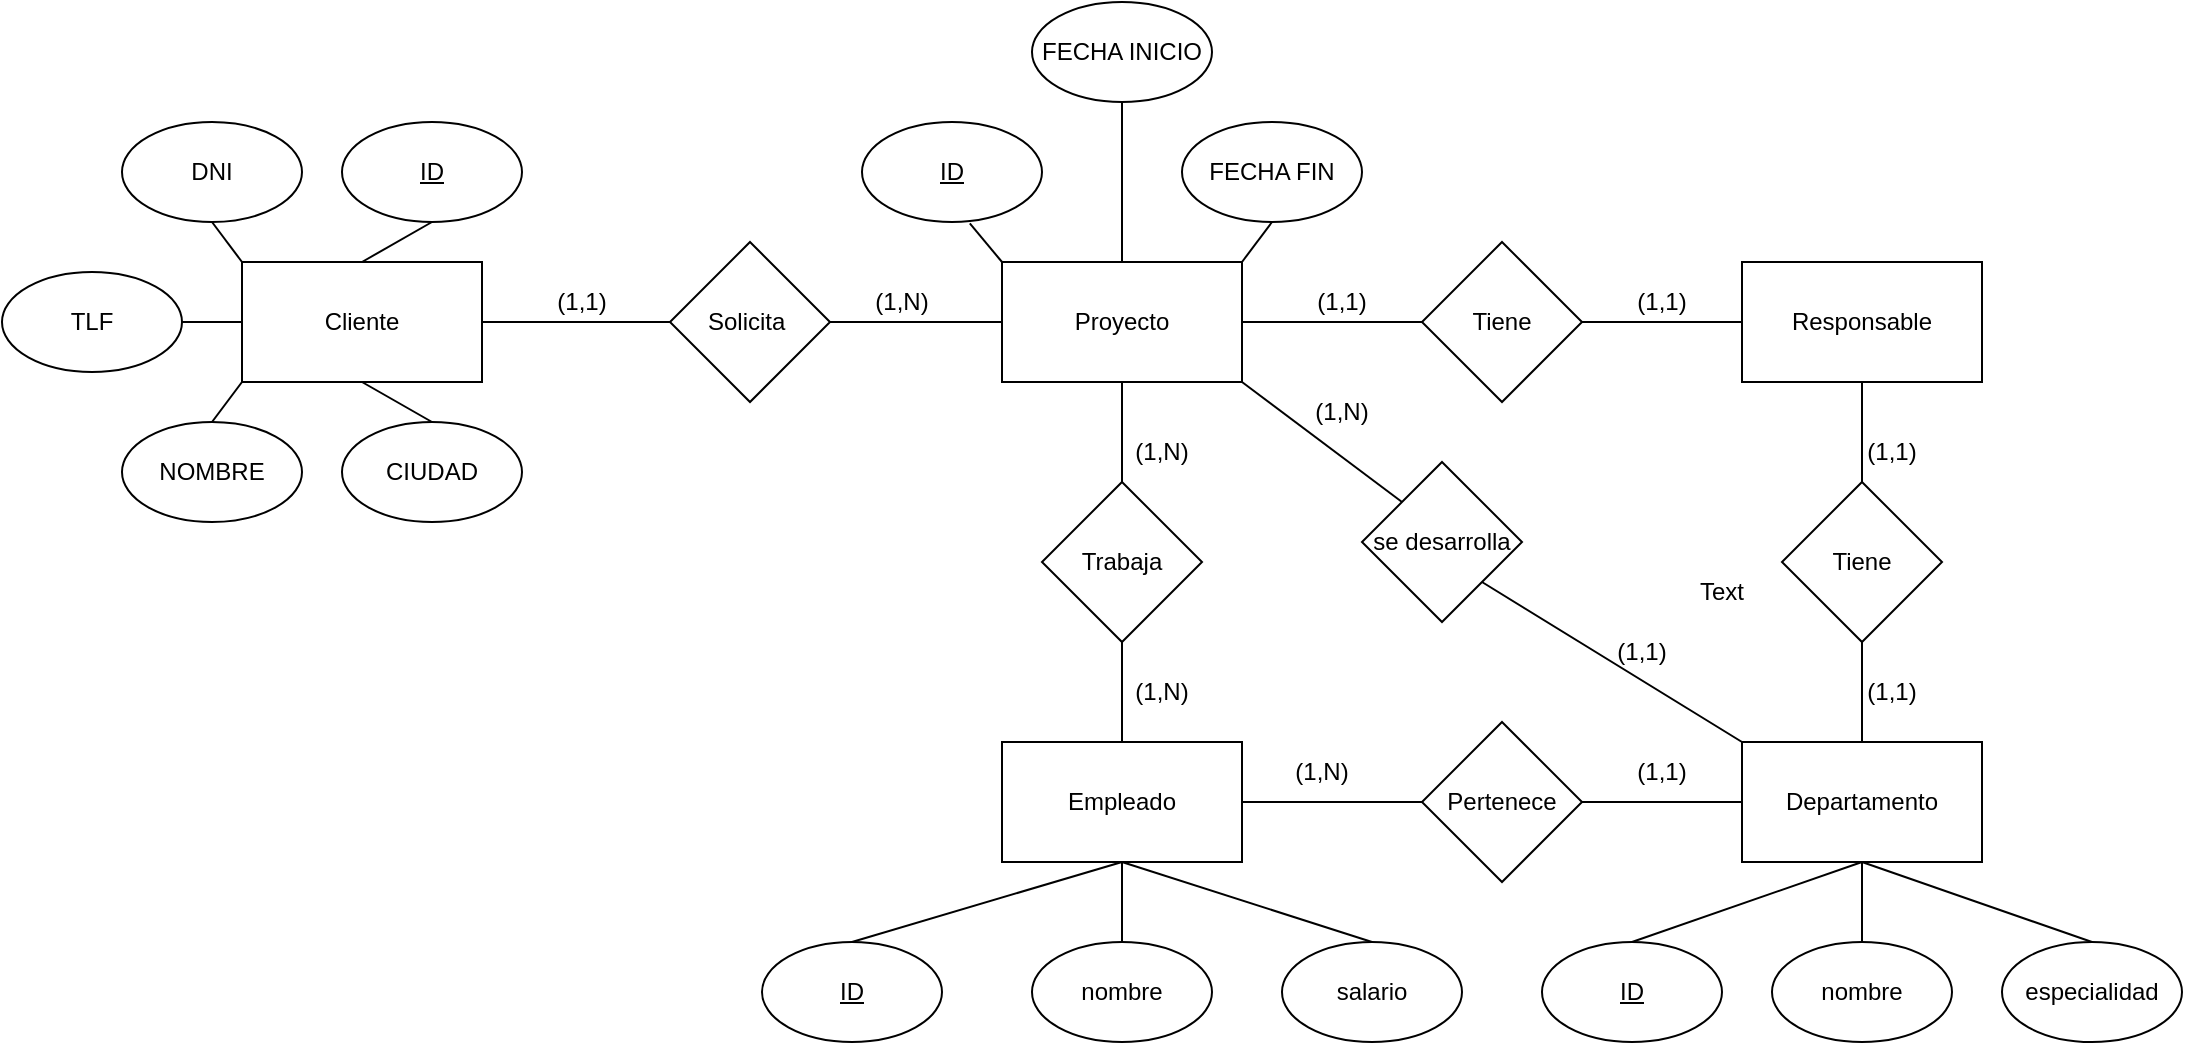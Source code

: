 <mxfile version="21.1.1" type="github">
  <diagram name="Página-1" id="Iw3ADcuF6DZrRuA2RVs8">
    <mxGraphModel dx="882" dy="513" grid="1" gridSize="10" guides="1" tooltips="1" connect="1" arrows="1" fold="1" page="1" pageScale="1" pageWidth="827" pageHeight="1169" math="0" shadow="0">
      <root>
        <mxCell id="0" />
        <mxCell id="1" parent="0" />
        <mxCell id="8uy0yW7mBHe8eKph8-Ap-1" value="Cliente" style="rounded=0;whiteSpace=wrap;html=1;" vertex="1" parent="1">
          <mxGeometry x="120" y="210" width="120" height="60" as="geometry" />
        </mxCell>
        <mxCell id="8uy0yW7mBHe8eKph8-Ap-2" value="Solicita&amp;nbsp;" style="rhombus;whiteSpace=wrap;html=1;" vertex="1" parent="1">
          <mxGeometry x="334" y="200" width="80" height="80" as="geometry" />
        </mxCell>
        <mxCell id="8uy0yW7mBHe8eKph8-Ap-3" value="Proyecto" style="rounded=0;whiteSpace=wrap;html=1;" vertex="1" parent="1">
          <mxGeometry x="500" y="210" width="120" height="60" as="geometry" />
        </mxCell>
        <mxCell id="8uy0yW7mBHe8eKph8-Ap-4" value="" style="endArrow=none;html=1;rounded=0;exitX=1;exitY=0.5;exitDx=0;exitDy=0;entryX=0;entryY=0.5;entryDx=0;entryDy=0;" edge="1" parent="1" source="8uy0yW7mBHe8eKph8-Ap-1" target="8uy0yW7mBHe8eKph8-Ap-2">
          <mxGeometry width="50" height="50" relative="1" as="geometry">
            <mxPoint x="380" y="270" as="sourcePoint" />
            <mxPoint x="430" y="220" as="targetPoint" />
          </mxGeometry>
        </mxCell>
        <mxCell id="8uy0yW7mBHe8eKph8-Ap-5" value="" style="endArrow=none;html=1;rounded=0;entryX=0;entryY=0.5;entryDx=0;entryDy=0;" edge="1" parent="1" source="8uy0yW7mBHe8eKph8-Ap-2" target="8uy0yW7mBHe8eKph8-Ap-3">
          <mxGeometry width="50" height="50" relative="1" as="geometry">
            <mxPoint x="380" y="270" as="sourcePoint" />
            <mxPoint x="430" y="220" as="targetPoint" />
          </mxGeometry>
        </mxCell>
        <mxCell id="8uy0yW7mBHe8eKph8-Ap-7" value="&lt;u&gt;ID&lt;/u&gt;" style="ellipse;whiteSpace=wrap;html=1;" vertex="1" parent="1">
          <mxGeometry x="170" y="140" width="90" height="50" as="geometry" />
        </mxCell>
        <mxCell id="8uy0yW7mBHe8eKph8-Ap-8" value="DNI" style="ellipse;whiteSpace=wrap;html=1;" vertex="1" parent="1">
          <mxGeometry x="60" y="140" width="90" height="50" as="geometry" />
        </mxCell>
        <mxCell id="8uy0yW7mBHe8eKph8-Ap-9" value="TLF" style="ellipse;whiteSpace=wrap;html=1;" vertex="1" parent="1">
          <mxGeometry y="215" width="90" height="50" as="geometry" />
        </mxCell>
        <mxCell id="8uy0yW7mBHe8eKph8-Ap-10" value="NOMBRE" style="ellipse;whiteSpace=wrap;html=1;" vertex="1" parent="1">
          <mxGeometry x="60" y="290" width="90" height="50" as="geometry" />
        </mxCell>
        <mxCell id="8uy0yW7mBHe8eKph8-Ap-11" value="CIUDAD" style="ellipse;whiteSpace=wrap;html=1;" vertex="1" parent="1">
          <mxGeometry x="170" y="290" width="90" height="50" as="geometry" />
        </mxCell>
        <mxCell id="8uy0yW7mBHe8eKph8-Ap-12" value="" style="endArrow=none;html=1;rounded=0;exitX=1;exitY=0.5;exitDx=0;exitDy=0;entryX=0;entryY=0.5;entryDx=0;entryDy=0;" edge="1" parent="1" source="8uy0yW7mBHe8eKph8-Ap-9" target="8uy0yW7mBHe8eKph8-Ap-1">
          <mxGeometry width="50" height="50" relative="1" as="geometry">
            <mxPoint x="380" y="270" as="sourcePoint" />
            <mxPoint x="430" y="220" as="targetPoint" />
          </mxGeometry>
        </mxCell>
        <mxCell id="8uy0yW7mBHe8eKph8-Ap-13" value="" style="endArrow=none;html=1;rounded=0;exitX=0.5;exitY=0;exitDx=0;exitDy=0;entryX=0;entryY=1;entryDx=0;entryDy=0;" edge="1" parent="1" source="8uy0yW7mBHe8eKph8-Ap-10" target="8uy0yW7mBHe8eKph8-Ap-1">
          <mxGeometry width="50" height="50" relative="1" as="geometry">
            <mxPoint x="380" y="270" as="sourcePoint" />
            <mxPoint x="430" y="220" as="targetPoint" />
          </mxGeometry>
        </mxCell>
        <mxCell id="8uy0yW7mBHe8eKph8-Ap-14" value="" style="endArrow=none;html=1;rounded=0;exitX=0.5;exitY=1;exitDx=0;exitDy=0;entryX=0.5;entryY=0;entryDx=0;entryDy=0;" edge="1" parent="1" source="8uy0yW7mBHe8eKph8-Ap-1" target="8uy0yW7mBHe8eKph8-Ap-11">
          <mxGeometry width="50" height="50" relative="1" as="geometry">
            <mxPoint x="380" y="270" as="sourcePoint" />
            <mxPoint x="430" y="220" as="targetPoint" />
          </mxGeometry>
        </mxCell>
        <mxCell id="8uy0yW7mBHe8eKph8-Ap-15" value="" style="endArrow=none;html=1;rounded=0;exitX=0.5;exitY=1;exitDx=0;exitDy=0;entryX=0;entryY=0;entryDx=0;entryDy=0;" edge="1" parent="1" source="8uy0yW7mBHe8eKph8-Ap-8" target="8uy0yW7mBHe8eKph8-Ap-1">
          <mxGeometry width="50" height="50" relative="1" as="geometry">
            <mxPoint x="380" y="270" as="sourcePoint" />
            <mxPoint x="430" y="220" as="targetPoint" />
          </mxGeometry>
        </mxCell>
        <mxCell id="8uy0yW7mBHe8eKph8-Ap-16" value="" style="endArrow=none;html=1;rounded=0;exitX=0.5;exitY=0;exitDx=0;exitDy=0;entryX=0.5;entryY=1;entryDx=0;entryDy=0;" edge="1" parent="1" source="8uy0yW7mBHe8eKph8-Ap-1" target="8uy0yW7mBHe8eKph8-Ap-7">
          <mxGeometry width="50" height="50" relative="1" as="geometry">
            <mxPoint x="380" y="270" as="sourcePoint" />
            <mxPoint x="430" y="220" as="targetPoint" />
          </mxGeometry>
        </mxCell>
        <mxCell id="8uy0yW7mBHe8eKph8-Ap-18" value="&lt;u&gt;ID&lt;/u&gt;" style="ellipse;whiteSpace=wrap;html=1;" vertex="1" parent="1">
          <mxGeometry x="430" y="140" width="90" height="50" as="geometry" />
        </mxCell>
        <mxCell id="8uy0yW7mBHe8eKph8-Ap-19" value="FECHA INICIO" style="ellipse;whiteSpace=wrap;html=1;" vertex="1" parent="1">
          <mxGeometry x="515" y="80" width="90" height="50" as="geometry" />
        </mxCell>
        <mxCell id="8uy0yW7mBHe8eKph8-Ap-20" value="FECHA FIN" style="ellipse;whiteSpace=wrap;html=1;" vertex="1" parent="1">
          <mxGeometry x="590" y="140" width="90" height="50" as="geometry" />
        </mxCell>
        <mxCell id="8uy0yW7mBHe8eKph8-Ap-21" value="" style="endArrow=none;html=1;rounded=0;entryX=0.5;entryY=1;entryDx=0;entryDy=0;" edge="1" parent="1" source="8uy0yW7mBHe8eKph8-Ap-3" target="8uy0yW7mBHe8eKph8-Ap-19">
          <mxGeometry width="50" height="50" relative="1" as="geometry">
            <mxPoint x="450" y="260" as="sourcePoint" />
            <mxPoint x="500" y="210" as="targetPoint" />
          </mxGeometry>
        </mxCell>
        <mxCell id="8uy0yW7mBHe8eKph8-Ap-22" value="" style="endArrow=none;html=1;rounded=0;entryX=0.599;entryY=1.014;entryDx=0;entryDy=0;entryPerimeter=0;exitX=0;exitY=0;exitDx=0;exitDy=0;" edge="1" parent="1" source="8uy0yW7mBHe8eKph8-Ap-3" target="8uy0yW7mBHe8eKph8-Ap-18">
          <mxGeometry width="50" height="50" relative="1" as="geometry">
            <mxPoint x="450" y="260" as="sourcePoint" />
            <mxPoint x="500" y="210" as="targetPoint" />
          </mxGeometry>
        </mxCell>
        <mxCell id="8uy0yW7mBHe8eKph8-Ap-23" value="" style="endArrow=none;html=1;rounded=0;entryX=0.5;entryY=1;entryDx=0;entryDy=0;exitX=1;exitY=0;exitDx=0;exitDy=0;" edge="1" parent="1" source="8uy0yW7mBHe8eKph8-Ap-3" target="8uy0yW7mBHe8eKph8-Ap-20">
          <mxGeometry width="50" height="50" relative="1" as="geometry">
            <mxPoint x="450" y="260" as="sourcePoint" />
            <mxPoint x="500" y="210" as="targetPoint" />
          </mxGeometry>
        </mxCell>
        <mxCell id="8uy0yW7mBHe8eKph8-Ap-24" value="Trabaja" style="rhombus;whiteSpace=wrap;html=1;" vertex="1" parent="1">
          <mxGeometry x="520" y="320" width="80" height="80" as="geometry" />
        </mxCell>
        <mxCell id="8uy0yW7mBHe8eKph8-Ap-25" value="Empleado" style="rounded=0;whiteSpace=wrap;html=1;" vertex="1" parent="1">
          <mxGeometry x="500" y="450" width="120" height="60" as="geometry" />
        </mxCell>
        <mxCell id="8uy0yW7mBHe8eKph8-Ap-26" value="" style="endArrow=none;html=1;rounded=0;entryX=0.5;entryY=1;entryDx=0;entryDy=0;" edge="1" parent="1" source="8uy0yW7mBHe8eKph8-Ap-24" target="8uy0yW7mBHe8eKph8-Ap-3">
          <mxGeometry width="50" height="50" relative="1" as="geometry">
            <mxPoint x="450" y="420" as="sourcePoint" />
            <mxPoint x="500" y="370" as="targetPoint" />
          </mxGeometry>
        </mxCell>
        <mxCell id="8uy0yW7mBHe8eKph8-Ap-27" value="" style="endArrow=none;html=1;rounded=0;entryX=0.5;entryY=1;entryDx=0;entryDy=0;exitX=0.5;exitY=0;exitDx=0;exitDy=0;" edge="1" parent="1" source="8uy0yW7mBHe8eKph8-Ap-25" target="8uy0yW7mBHe8eKph8-Ap-24">
          <mxGeometry width="50" height="50" relative="1" as="geometry">
            <mxPoint x="450" y="420" as="sourcePoint" />
            <mxPoint x="500" y="370" as="targetPoint" />
          </mxGeometry>
        </mxCell>
        <mxCell id="8uy0yW7mBHe8eKph8-Ap-30" value="se desarrolla" style="rhombus;whiteSpace=wrap;html=1;" vertex="1" parent="1">
          <mxGeometry x="680" y="310" width="80" height="80" as="geometry" />
        </mxCell>
        <mxCell id="8uy0yW7mBHe8eKph8-Ap-31" value="" style="endArrow=none;html=1;rounded=0;entryX=1;entryY=1;entryDx=0;entryDy=0;exitX=0;exitY=0;exitDx=0;exitDy=0;" edge="1" parent="1" source="8uy0yW7mBHe8eKph8-Ap-30" target="8uy0yW7mBHe8eKph8-Ap-3">
          <mxGeometry width="50" height="50" relative="1" as="geometry">
            <mxPoint x="610" y="420" as="sourcePoint" />
            <mxPoint x="660" y="370" as="targetPoint" />
          </mxGeometry>
        </mxCell>
        <mxCell id="8uy0yW7mBHe8eKph8-Ap-32" value="Departamento" style="rounded=0;whiteSpace=wrap;html=1;" vertex="1" parent="1">
          <mxGeometry x="870" y="450" width="120" height="60" as="geometry" />
        </mxCell>
        <mxCell id="8uy0yW7mBHe8eKph8-Ap-33" value="" style="endArrow=none;html=1;rounded=0;entryX=0;entryY=0;entryDx=0;entryDy=0;exitX=1;exitY=1;exitDx=0;exitDy=0;" edge="1" parent="1" source="8uy0yW7mBHe8eKph8-Ap-30" target="8uy0yW7mBHe8eKph8-Ap-32">
          <mxGeometry width="50" height="50" relative="1" as="geometry">
            <mxPoint x="770" y="420" as="sourcePoint" />
            <mxPoint x="820" y="370" as="targetPoint" />
          </mxGeometry>
        </mxCell>
        <mxCell id="8uy0yW7mBHe8eKph8-Ap-34" value="Pertenece" style="rhombus;whiteSpace=wrap;html=1;" vertex="1" parent="1">
          <mxGeometry x="710" y="440" width="80" height="80" as="geometry" />
        </mxCell>
        <mxCell id="8uy0yW7mBHe8eKph8-Ap-35" value="" style="endArrow=none;html=1;rounded=0;exitX=1;exitY=0.5;exitDx=0;exitDy=0;entryX=0;entryY=0.5;entryDx=0;entryDy=0;" edge="1" parent="1" source="8uy0yW7mBHe8eKph8-Ap-25" target="8uy0yW7mBHe8eKph8-Ap-34">
          <mxGeometry width="50" height="50" relative="1" as="geometry">
            <mxPoint x="700" y="510" as="sourcePoint" />
            <mxPoint x="750" y="460" as="targetPoint" />
          </mxGeometry>
        </mxCell>
        <mxCell id="8uy0yW7mBHe8eKph8-Ap-36" value="" style="endArrow=none;html=1;rounded=0;entryX=0;entryY=0.5;entryDx=0;entryDy=0;exitX=1;exitY=0.5;exitDx=0;exitDy=0;" edge="1" parent="1" source="8uy0yW7mBHe8eKph8-Ap-34" target="8uy0yW7mBHe8eKph8-Ap-32">
          <mxGeometry width="50" height="50" relative="1" as="geometry">
            <mxPoint x="710" y="520" as="sourcePoint" />
            <mxPoint x="760" y="470" as="targetPoint" />
          </mxGeometry>
        </mxCell>
        <mxCell id="8uy0yW7mBHe8eKph8-Ap-37" value="&lt;u&gt;ID&lt;/u&gt;" style="ellipse;whiteSpace=wrap;html=1;" vertex="1" parent="1">
          <mxGeometry x="380" y="550" width="90" height="50" as="geometry" />
        </mxCell>
        <mxCell id="8uy0yW7mBHe8eKph8-Ap-38" value="nombre" style="ellipse;whiteSpace=wrap;html=1;" vertex="1" parent="1">
          <mxGeometry x="515" y="550" width="90" height="50" as="geometry" />
        </mxCell>
        <mxCell id="8uy0yW7mBHe8eKph8-Ap-39" value="salario" style="ellipse;whiteSpace=wrap;html=1;" vertex="1" parent="1">
          <mxGeometry x="640" y="550" width="90" height="50" as="geometry" />
        </mxCell>
        <mxCell id="8uy0yW7mBHe8eKph8-Ap-40" value="" style="endArrow=none;html=1;rounded=0;exitX=0.5;exitY=0;exitDx=0;exitDy=0;entryX=0.5;entryY=1;entryDx=0;entryDy=0;" edge="1" parent="1" source="8uy0yW7mBHe8eKph8-Ap-37" target="8uy0yW7mBHe8eKph8-Ap-25">
          <mxGeometry width="50" height="50" relative="1" as="geometry">
            <mxPoint x="670" y="490" as="sourcePoint" />
            <mxPoint x="720" y="440" as="targetPoint" />
          </mxGeometry>
        </mxCell>
        <mxCell id="8uy0yW7mBHe8eKph8-Ap-42" value="" style="endArrow=none;html=1;rounded=0;exitX=0.5;exitY=1;exitDx=0;exitDy=0;entryX=0.5;entryY=0;entryDx=0;entryDy=0;" edge="1" parent="1" source="8uy0yW7mBHe8eKph8-Ap-25" target="8uy0yW7mBHe8eKph8-Ap-38">
          <mxGeometry width="50" height="50" relative="1" as="geometry">
            <mxPoint x="670" y="490" as="sourcePoint" />
            <mxPoint x="720" y="440" as="targetPoint" />
          </mxGeometry>
        </mxCell>
        <mxCell id="8uy0yW7mBHe8eKph8-Ap-43" value="" style="endArrow=none;html=1;rounded=0;entryX=0.5;entryY=0;entryDx=0;entryDy=0;exitX=0.5;exitY=1;exitDx=0;exitDy=0;" edge="1" parent="1" source="8uy0yW7mBHe8eKph8-Ap-25" target="8uy0yW7mBHe8eKph8-Ap-39">
          <mxGeometry width="50" height="50" relative="1" as="geometry">
            <mxPoint x="670" y="490" as="sourcePoint" />
            <mxPoint x="720" y="440" as="targetPoint" />
          </mxGeometry>
        </mxCell>
        <mxCell id="8uy0yW7mBHe8eKph8-Ap-44" value="&lt;u&gt;ID&lt;/u&gt;" style="ellipse;whiteSpace=wrap;html=1;" vertex="1" parent="1">
          <mxGeometry x="770" y="550" width="90" height="50" as="geometry" />
        </mxCell>
        <mxCell id="8uy0yW7mBHe8eKph8-Ap-45" value="nombre" style="ellipse;whiteSpace=wrap;html=1;" vertex="1" parent="1">
          <mxGeometry x="885" y="550" width="90" height="50" as="geometry" />
        </mxCell>
        <mxCell id="8uy0yW7mBHe8eKph8-Ap-46" value="especialidad" style="ellipse;whiteSpace=wrap;html=1;" vertex="1" parent="1">
          <mxGeometry x="1000" y="550" width="90" height="50" as="geometry" />
        </mxCell>
        <mxCell id="8uy0yW7mBHe8eKph8-Ap-47" value="" style="endArrow=none;html=1;rounded=0;entryX=0.5;entryY=1;entryDx=0;entryDy=0;exitX=0.5;exitY=0;exitDx=0;exitDy=0;" edge="1" parent="1" source="8uy0yW7mBHe8eKph8-Ap-44" target="8uy0yW7mBHe8eKph8-Ap-32">
          <mxGeometry width="50" height="50" relative="1" as="geometry">
            <mxPoint x="800" y="450" as="sourcePoint" />
            <mxPoint x="850" y="400" as="targetPoint" />
          </mxGeometry>
        </mxCell>
        <mxCell id="8uy0yW7mBHe8eKph8-Ap-48" value="" style="endArrow=none;html=1;rounded=0;entryX=0.5;entryY=0;entryDx=0;entryDy=0;" edge="1" parent="1" target="8uy0yW7mBHe8eKph8-Ap-46">
          <mxGeometry width="50" height="50" relative="1" as="geometry">
            <mxPoint x="930" y="510" as="sourcePoint" />
            <mxPoint x="850" y="400" as="targetPoint" />
          </mxGeometry>
        </mxCell>
        <mxCell id="8uy0yW7mBHe8eKph8-Ap-49" value="" style="endArrow=none;html=1;rounded=0;entryX=0.5;entryY=1;entryDx=0;entryDy=0;exitX=0.5;exitY=0;exitDx=0;exitDy=0;" edge="1" parent="1" source="8uy0yW7mBHe8eKph8-Ap-45" target="8uy0yW7mBHe8eKph8-Ap-32">
          <mxGeometry width="50" height="50" relative="1" as="geometry">
            <mxPoint x="800" y="450" as="sourcePoint" />
            <mxPoint x="850" y="400" as="targetPoint" />
          </mxGeometry>
        </mxCell>
        <mxCell id="8uy0yW7mBHe8eKph8-Ap-50" value="Responsable" style="rounded=0;whiteSpace=wrap;html=1;" vertex="1" parent="1">
          <mxGeometry x="870" y="210" width="120" height="60" as="geometry" />
        </mxCell>
        <mxCell id="8uy0yW7mBHe8eKph8-Ap-51" value="Tiene" style="rhombus;whiteSpace=wrap;html=1;" vertex="1" parent="1">
          <mxGeometry x="710" y="200" width="80" height="80" as="geometry" />
        </mxCell>
        <mxCell id="8uy0yW7mBHe8eKph8-Ap-52" value="Tiene" style="rhombus;whiteSpace=wrap;html=1;" vertex="1" parent="1">
          <mxGeometry x="890" y="320" width="80" height="80" as="geometry" />
        </mxCell>
        <mxCell id="8uy0yW7mBHe8eKph8-Ap-53" value="" style="endArrow=none;html=1;rounded=0;exitX=1;exitY=0.5;exitDx=0;exitDy=0;entryX=0;entryY=0.5;entryDx=0;entryDy=0;" edge="1" parent="1" source="8uy0yW7mBHe8eKph8-Ap-3" target="8uy0yW7mBHe8eKph8-Ap-51">
          <mxGeometry width="50" height="50" relative="1" as="geometry">
            <mxPoint x="720" y="400" as="sourcePoint" />
            <mxPoint x="770" y="350" as="targetPoint" />
          </mxGeometry>
        </mxCell>
        <mxCell id="8uy0yW7mBHe8eKph8-Ap-55" value="" style="endArrow=none;html=1;rounded=0;entryX=0;entryY=0.5;entryDx=0;entryDy=0;exitX=1;exitY=0.5;exitDx=0;exitDy=0;" edge="1" parent="1" source="8uy0yW7mBHe8eKph8-Ap-51" target="8uy0yW7mBHe8eKph8-Ap-50">
          <mxGeometry width="50" height="50" relative="1" as="geometry">
            <mxPoint x="720" y="400" as="sourcePoint" />
            <mxPoint x="770" y="350" as="targetPoint" />
          </mxGeometry>
        </mxCell>
        <mxCell id="8uy0yW7mBHe8eKph8-Ap-56" value="" style="endArrow=none;html=1;rounded=0;entryX=0.5;entryY=1;entryDx=0;entryDy=0;" edge="1" parent="1" source="8uy0yW7mBHe8eKph8-Ap-52" target="8uy0yW7mBHe8eKph8-Ap-50">
          <mxGeometry width="50" height="50" relative="1" as="geometry">
            <mxPoint x="720" y="400" as="sourcePoint" />
            <mxPoint x="770" y="350" as="targetPoint" />
          </mxGeometry>
        </mxCell>
        <mxCell id="8uy0yW7mBHe8eKph8-Ap-57" value="" style="endArrow=none;html=1;rounded=0;entryX=0.5;entryY=1;entryDx=0;entryDy=0;exitX=0.5;exitY=0;exitDx=0;exitDy=0;" edge="1" parent="1" source="8uy0yW7mBHe8eKph8-Ap-32" target="8uy0yW7mBHe8eKph8-Ap-52">
          <mxGeometry width="50" height="50" relative="1" as="geometry">
            <mxPoint x="720" y="400" as="sourcePoint" />
            <mxPoint x="770" y="350" as="targetPoint" />
          </mxGeometry>
        </mxCell>
        <mxCell id="8uy0yW7mBHe8eKph8-Ap-58" value="(1,N)" style="text;html=1;strokeColor=none;fillColor=none;align=center;verticalAlign=middle;whiteSpace=wrap;rounded=0;" vertex="1" parent="1">
          <mxGeometry x="420" y="215" width="60" height="30" as="geometry" />
        </mxCell>
        <mxCell id="8uy0yW7mBHe8eKph8-Ap-59" value="(1,1)" style="text;html=1;strokeColor=none;fillColor=none;align=center;verticalAlign=middle;whiteSpace=wrap;rounded=0;" vertex="1" parent="1">
          <mxGeometry x="260" y="215" width="60" height="30" as="geometry" />
        </mxCell>
        <mxCell id="8uy0yW7mBHe8eKph8-Ap-60" value="(1,1)" style="text;html=1;strokeColor=none;fillColor=none;align=center;verticalAlign=middle;whiteSpace=wrap;rounded=0;" vertex="1" parent="1">
          <mxGeometry x="640" y="215" width="60" height="30" as="geometry" />
        </mxCell>
        <mxCell id="8uy0yW7mBHe8eKph8-Ap-61" value="(1,1)" style="text;html=1;strokeColor=none;fillColor=none;align=center;verticalAlign=middle;whiteSpace=wrap;rounded=0;" vertex="1" parent="1">
          <mxGeometry x="800" y="215" width="60" height="30" as="geometry" />
        </mxCell>
        <mxCell id="8uy0yW7mBHe8eKph8-Ap-62" value="(1,N)" style="text;html=1;strokeColor=none;fillColor=none;align=center;verticalAlign=middle;whiteSpace=wrap;rounded=0;" vertex="1" parent="1">
          <mxGeometry x="550" y="410" width="60" height="30" as="geometry" />
        </mxCell>
        <mxCell id="8uy0yW7mBHe8eKph8-Ap-63" value="(1,N)" style="text;html=1;strokeColor=none;fillColor=none;align=center;verticalAlign=middle;whiteSpace=wrap;rounded=0;" vertex="1" parent="1">
          <mxGeometry x="550" y="290" width="60" height="30" as="geometry" />
        </mxCell>
        <mxCell id="8uy0yW7mBHe8eKph8-Ap-64" value="(1,1)" style="text;html=1;strokeColor=none;fillColor=none;align=center;verticalAlign=middle;whiteSpace=wrap;rounded=0;" vertex="1" parent="1">
          <mxGeometry x="790" y="390" width="60" height="30" as="geometry" />
        </mxCell>
        <mxCell id="8uy0yW7mBHe8eKph8-Ap-65" value="(1,N)" style="text;html=1;strokeColor=none;fillColor=none;align=center;verticalAlign=middle;whiteSpace=wrap;rounded=0;" vertex="1" parent="1">
          <mxGeometry x="640" y="270" width="60" height="30" as="geometry" />
        </mxCell>
        <mxCell id="8uy0yW7mBHe8eKph8-Ap-66" value="(1,1)" style="text;html=1;strokeColor=none;fillColor=none;align=center;verticalAlign=middle;whiteSpace=wrap;rounded=0;" vertex="1" parent="1">
          <mxGeometry x="915" y="410" width="60" height="30" as="geometry" />
        </mxCell>
        <mxCell id="8uy0yW7mBHe8eKph8-Ap-67" value="Text" style="text;html=1;strokeColor=none;fillColor=none;align=center;verticalAlign=middle;whiteSpace=wrap;rounded=0;" vertex="1" parent="1">
          <mxGeometry x="830" y="360" width="60" height="30" as="geometry" />
        </mxCell>
        <mxCell id="8uy0yW7mBHe8eKph8-Ap-68" value="(1,1)" style="text;html=1;strokeColor=none;fillColor=none;align=center;verticalAlign=middle;whiteSpace=wrap;rounded=0;" vertex="1" parent="1">
          <mxGeometry x="915" y="290" width="60" height="30" as="geometry" />
        </mxCell>
        <mxCell id="8uy0yW7mBHe8eKph8-Ap-69" value="(1,1)" style="text;html=1;strokeColor=none;fillColor=none;align=center;verticalAlign=middle;whiteSpace=wrap;rounded=0;" vertex="1" parent="1">
          <mxGeometry x="800" y="450" width="60" height="30" as="geometry" />
        </mxCell>
        <mxCell id="8uy0yW7mBHe8eKph8-Ap-70" value="(1,N)" style="text;html=1;strokeColor=none;fillColor=none;align=center;verticalAlign=middle;whiteSpace=wrap;rounded=0;" vertex="1" parent="1">
          <mxGeometry x="630" y="450" width="60" height="30" as="geometry" />
        </mxCell>
      </root>
    </mxGraphModel>
  </diagram>
</mxfile>
